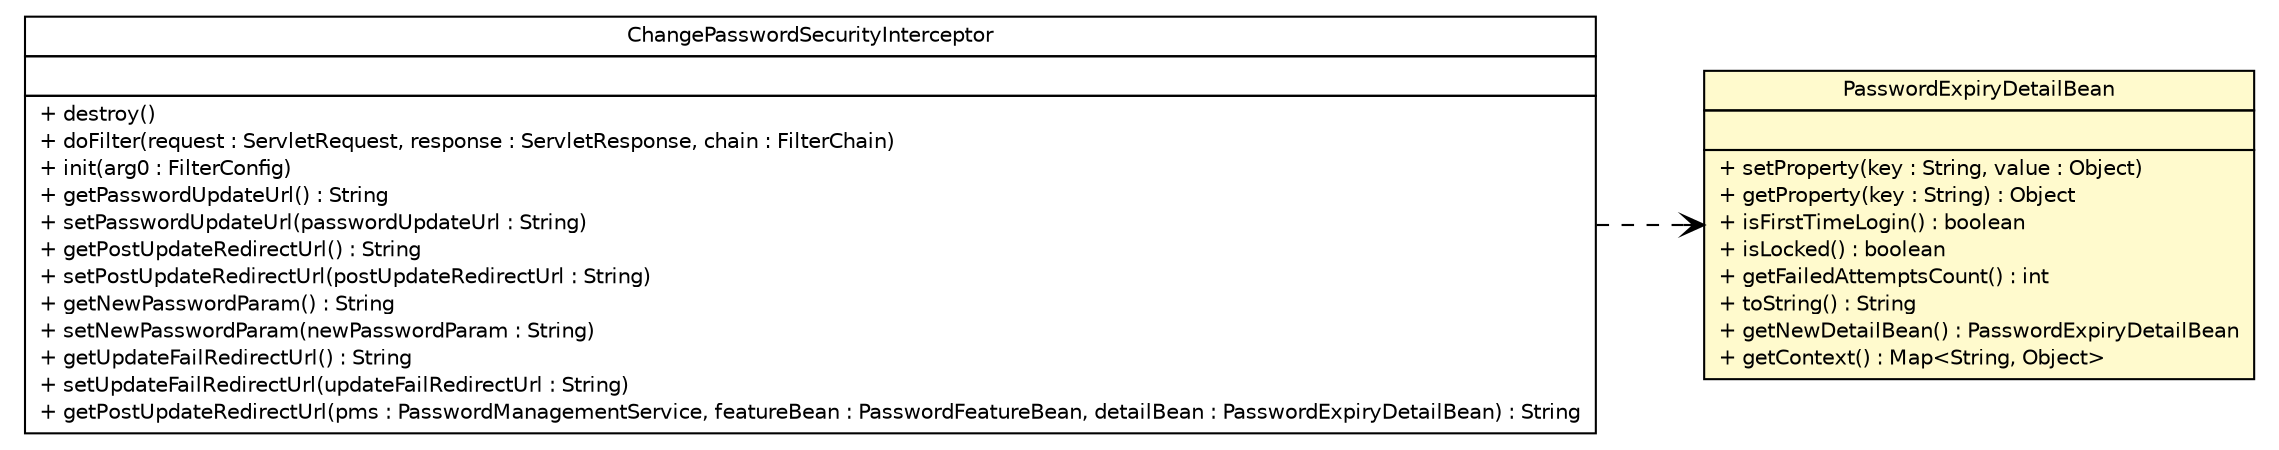 #!/usr/local/bin/dot
#
# Class diagram 
# Generated by UMLGraph version 5.1 (http://www.umlgraph.org/)
#

digraph G {
	edge [fontname="Helvetica",fontsize=10,labelfontname="Helvetica",labelfontsize=10];
	node [fontname="Helvetica",fontsize=10,shape=plaintext];
	nodesep=0.25;
	ranksep=0.5;
	rankdir=LR;
	// com.inn.headstartdemo.security.mgmt.PasswordExpiryDetailBean
	c9799 [label=<<table title="com.inn.headstartdemo.security.mgmt.PasswordExpiryDetailBean" border="0" cellborder="1" cellspacing="0" cellpadding="2" port="p" bgcolor="lemonChiffon" href="./PasswordExpiryDetailBean.html">
		<tr><td><table border="0" cellspacing="0" cellpadding="1">
<tr><td align="center" balign="center"> PasswordExpiryDetailBean </td></tr>
		</table></td></tr>
		<tr><td><table border="0" cellspacing="0" cellpadding="1">
<tr><td align="left" balign="left">  </td></tr>
		</table></td></tr>
		<tr><td><table border="0" cellspacing="0" cellpadding="1">
<tr><td align="left" balign="left"> + setProperty(key : String, value : Object) </td></tr>
<tr><td align="left" balign="left"> + getProperty(key : String) : Object </td></tr>
<tr><td align="left" balign="left"> + isFirstTimeLogin() : boolean </td></tr>
<tr><td align="left" balign="left"> + isLocked() : boolean </td></tr>
<tr><td align="left" balign="left"> + getFailedAttemptsCount() : int </td></tr>
<tr><td align="left" balign="left"> + toString() : String </td></tr>
<tr><td align="left" balign="left"> + getNewDetailBean() : PasswordExpiryDetailBean </td></tr>
<tr><td align="left" balign="left"> + getContext() : Map&lt;String, Object&gt; </td></tr>
		</table></td></tr>
		</table>>, fontname="Helvetica", fontcolor="black", fontsize=10.0];
	// com.inn.headstartdemo.security.spring.ChangePasswordSecurityInterceptor
	c9811 [label=<<table title="com.inn.headstartdemo.security.spring.ChangePasswordSecurityInterceptor" border="0" cellborder="1" cellspacing="0" cellpadding="2" port="p" href="../spring/ChangePasswordSecurityInterceptor.html">
		<tr><td><table border="0" cellspacing="0" cellpadding="1">
<tr><td align="center" balign="center"> ChangePasswordSecurityInterceptor </td></tr>
		</table></td></tr>
		<tr><td><table border="0" cellspacing="0" cellpadding="1">
<tr><td align="left" balign="left">  </td></tr>
		</table></td></tr>
		<tr><td><table border="0" cellspacing="0" cellpadding="1">
<tr><td align="left" balign="left"> + destroy() </td></tr>
<tr><td align="left" balign="left"> + doFilter(request : ServletRequest, response : ServletResponse, chain : FilterChain) </td></tr>
<tr><td align="left" balign="left"> + init(arg0 : FilterConfig) </td></tr>
<tr><td align="left" balign="left"> + getPasswordUpdateUrl() : String </td></tr>
<tr><td align="left" balign="left"> + setPasswordUpdateUrl(passwordUpdateUrl : String) </td></tr>
<tr><td align="left" balign="left"> + getPostUpdateRedirectUrl() : String </td></tr>
<tr><td align="left" balign="left"> + setPostUpdateRedirectUrl(postUpdateRedirectUrl : String) </td></tr>
<tr><td align="left" balign="left"> + getNewPasswordParam() : String </td></tr>
<tr><td align="left" balign="left"> + setNewPasswordParam(newPasswordParam : String) </td></tr>
<tr><td align="left" balign="left"> + getUpdateFailRedirectUrl() : String </td></tr>
<tr><td align="left" balign="left"> + setUpdateFailRedirectUrl(updateFailRedirectUrl : String) </td></tr>
<tr><td align="left" balign="left"> + getPostUpdateRedirectUrl(pms : PasswordManagementService, featureBean : PasswordFeatureBean, detailBean : PasswordExpiryDetailBean) : String </td></tr>
		</table></td></tr>
		</table>>, fontname="Helvetica", fontcolor="black", fontsize=10.0];
	// com.inn.headstartdemo.security.spring.ChangePasswordSecurityInterceptor DEPEND com.inn.headstartdemo.security.mgmt.PasswordExpiryDetailBean
	c9811:p -> c9799:p [taillabel="", label="", headlabel="", fontname="Helvetica", fontcolor="black", fontsize=10.0, color="black", arrowhead=open, style=dashed];
}

